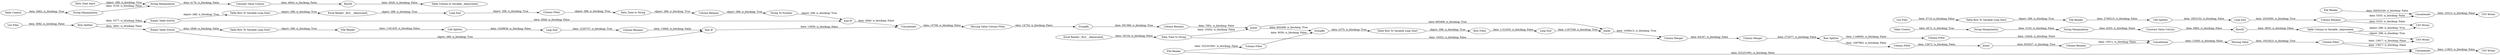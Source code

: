 digraph {
	"5819430975367632165_130" [label="Loop End"]
	"-54991179210479955_71" [label=Joiner]
	"-2844365009166459611_84" [label="Constant Value Column"]
	"-54991179210479955_178" [label="CSV Writer"]
	"7167032768347127068_58" [label="Date_Time to String"]
	"-54991179210479955_72" [label=Joiner]
	"-54991179210479955_180" [label=Concatenate]
	"7167032768347127068_11" [label="Loop End"]
	"-54991179210479955_69" [label="List Files"]
	"-2920953861055570077_70" [label="Cell Splitter"]
	"-2844365009166459611_83" [label=RowID]
	"-2844365009166459611_86" [label="String Manipulation"]
	"-2844365009166459611_88" [label="Constant Value Column"]
	"-54991179210479955_8" [label="Excel Reader _XLS_ _deprecated_"]
	"-54991179210479955_182" [label="Column Filter"]
	"-54991179210479955_124" [label=GroupBy]
	"-2844365009166459611_85" [label="Table Creator"]
	"-2844365009166459611_90" [label="Table Column to Variable _deprecated_"]
	"7167032768347127068_55" [label="Loop End"]
	"7167032768347127068_61" [label="String To Number"]
	"5819430975367632165_129" [label="Table Row To Variable Loop Start"]
	"7167032768347127068_47" [label="File Reader"]
	"7167032768347127068_59" [label="Column Rename"]
	"-2932990593359556023_74" [label="Column Filter"]
	"-2932990593359556023_135" [label="Row Splitter"]
	"-54991179210479955_125" [label="Column Rename"]
	"-54991179210479955_75" [label="CSV Writer"]
	"7167032768347127068_49" [label="Table Row To Variable Loop Start"]
	"7167032768347127068_23" [label="Table Row To Variable Loop Start"]
	"7167032768347127068_53" [label="Excel Reader _XLS_ _deprecated_"]
	"7167032768347127068_68" [label="Missing Value Column Filter"]
	"-2932990593359556023_139" [label="Column Filter"]
	"-2932990593359556023_138" [label="Column Rename"]
	"-2844365009166459611_81" [label="Table Creator"]
	"-2844365009166459611_79" [label="String Manipulation"]
	"-54991179210479955_167" [label="CSV Writer"]
	"5819430975367632165_128" [label="Row Filter"]
	"-54991179210479955_33" [label="Date_Time to String"]
	"7167032768347127068_66" [label="Empty Table Switch"]
	"7167032768347127068_56" [label=Concatenate]
	"7167032768347127068_57" [label="Column Filter"]
	"7167032768347127068_65" [label="End IF"]
	"-54991179210479955_138" [label="Missing Value"]
	"-2932990593359556023_133" [label="Column Merger"]
	"7167032768347127068_50" [label="Cell Splitter"]
	"-54991179210479955_181" [label="CSV Writer"]
	"-54991179210479955_76" [label="Date_Time Input"]
	"-2920953861055570077_11" [label="Loop End"]
	"-2920953861055570077_69" [label="File Reader"]
	"7167032768347127068_67" [label="Empty Table Switch"]
	"-2844365009166459611_89" [label=RowID]
	"-2920953861055570077_60" [label="Column Rename"]
	"-2844365009166459611_80" [label="Table Column to Variable _deprecated_"]
	"-54991179210479955_177" [label=Concatenate]
	"-54991179210479955_176" [label="File Reader"]
	"-2932990593359556023_132" [label="Column Merger"]
	"7167032768347127068_60" [label="Column Rename"]
	"-2920953861055570077_23" [label="Table Row To Variable Loop Start"]
	"5819430975367632165_126" [label=GroupBy]
	"-2932990593359556023_137" [label=Concatenate]
	"-2844365009166459611_82" [label="String Manipulation"]
	"-54991179210479955_139" [label="Column Filter"]
	"-2844365009166459611_87" [label="String Manipulation"]
	"-54991179210479955_165" [label="List Files"]
	"7167032768347127068_48" [label="Row Splitter"]
	"-2932990593359556023_136" [label=Joiner]
	"-54991179210479955_179" [label="File Reader"]
	"7167032768347127068_63" [label="End IF"]
	"-2844365009166459611_85" -> "-2844365009166459611_86" [label="data: 2672; is_blocking: True"]
	"7167032768347127068_53" -> "7167032768347127068_55" [label="object: 288; is_blocking: True"]
	"-54991179210479955_176" -> "-54991179210479955_182" [label="data: 322251991; is_blocking: False"]
	"-2844365009166459611_89" -> "-2844365009166459611_90" [label="data: 3655; is_blocking: False"]
	"-54991179210479955_69" -> "7167032768347127068_48" [label="data: 3682; is_blocking: False"]
	"7167032768347127068_67" -> "7167032768347127068_23" [label="data: 2846; is_blocking: False"]
	"-2932990593359556023_132" -> "-2932990593359556023_133" [label="data: 64187; is_blocking: False"]
	"-2920953861055570077_70" -> "-2920953861055570077_11" [label="data: 1853152; is_blocking: False"]
	"-54991179210479955_33" -> "-2932990593359556023_132" [label="data: 10202; is_blocking: False"]
	"-2844365009166459611_81" -> "-2844365009166459611_82" [label="data: 2662; is_blocking: True"]
	"-54991179210479955_8" -> "-54991179210479955_33" [label="data: 18134; is_blocking: False"]
	"7167032768347127068_55" -> "7167032768347127068_57" [label="object: 288; is_blocking: True"]
	"-2920953861055570077_60" -> "-54991179210479955_180" [label="data: 5335; is_blocking: False"]
	"-54991179210479955_139" -> "-54991179210479955_75" [label="data: 13617; is_blocking: False"]
	"-54991179210479955_72" -> "-2932990593359556023_132" [label="data: 1938413; is_blocking: True"]
	"7167032768347127068_66" -> "7167032768347127068_63" [label="data: 2846; is_blocking: False"]
	"-54991179210479955_71" -> "-54991179210479955_72" [label="data: 665468; is_blocking: True"]
	"-2844365009166459611_84" -> "-2844365009166459611_83" [label="data: 4844; is_blocking: False"]
	"-2844365009166459611_86" -> "-2844365009166459611_87" [label="data: 3155; is_blocking: False"]
	"7167032768347127068_23" -> "7167032768347127068_47" [label="object: 288; is_blocking: True"]
	"-2844365009166459611_88" -> "-2844365009166459611_89" [label="data: 4892; is_blocking: False"]
	"-54991179210479955_180" -> "-54991179210479955_181" [label="data: 10312; is_blocking: False"]
	"7167032768347127068_60" -> "7167032768347127068_65" [label="data: 13660; is_blocking: False"]
	"-2932990593359556023_139" -> "-2932990593359556023_137" [label="data: 14444; is_blocking: False"]
	"-54991179210479955_124" -> "-54991179210479955_125" [label="data: 581586; is_blocking: True"]
	"-54991179210479955_139" -> "-54991179210479955_177" [label="data: 13617; is_blocking: False"]
	"-54991179210479955_76" -> "-2844365009166459611_79" [label="object: 288; is_blocking: True"]
	"-54991179210479955_179" -> "-54991179210479955_180" [label="data: 50055249; is_blocking: False"]
	"5819430975367632165_130" -> "-54991179210479955_72" [label="data: 1167339; is_blocking: True"]
	"7167032768347127068_58" -> "7167032768347127068_59" [label="object: 288; is_blocking: True"]
	"5819430975367632165_126" -> "5819430975367632165_129" [label="data: 2375; is_blocking: True"]
	"-2932990593359556023_135" -> "-2932990593359556023_139" [label="data: 1146605; is_blocking: False"]
	"5819430975367632165_128" -> "5819430975367632165_130" [label="data: 1151935; is_blocking: False"]
	"7167032768347127068_56" -> "7167032768347127068_68" [label="data: 15706; is_blocking: False"]
	"-2844365009166459611_79" -> "-2844365009166459611_84" [label="data: 4176; is_blocking: False"]
	"7167032768347127068_57" -> "7167032768347127068_58" [label="object: 288; is_blocking: True"]
	"-2920953861055570077_69" -> "-2920953861055570077_70" [label="data: 2769215; is_blocking: False"]
	"7167032768347127068_61" -> "7167032768347127068_63" [label="object: 288; is_blocking: True"]
	"-2932990593359556023_133" -> "-2932990593359556023_135" [label="data: 272077; is_blocking: False"]
	"-2932990593359556023_74" -> "-2932990593359556023_136" [label="data: 12671; is_blocking: False"]
	"7167032768347127068_68" -> "-54991179210479955_124" [label="data: 14733; is_blocking: False"]
	"-2844365009166459611_90" -> "-54991179210479955_167" [label="object: 288; is_blocking: True"]
	"7167032768347127068_48" -> "7167032768347127068_67" [label="data: 3681; is_blocking: False"]
	"-2932990593359556023_136" -> "-2932990593359556023_138" [label="data: 835427; is_blocking: True"]
	"7167032768347127068_65" -> "7167032768347127068_56" [label="data: 13659; is_blocking: False"]
	"-54991179210479955_33" -> "-54991179210479955_71" [label="data: 10202; is_blocking: False"]
	"7167032768347127068_50" -> "7167032768347127068_11" [label="data: 1029836; is_blocking: False"]
	"-2844365009166459611_90" -> "-54991179210479955_75" [label="object: 288; is_blocking: True"]
	"7167032768347127068_49" -> "7167032768347127068_53" [label="object: 288; is_blocking: True"]
	"-54991179210479955_177" -> "-54991179210479955_178" [label="data: 11903; is_blocking: False"]
	"7167032768347127068_67" -> "7167032768347127068_65" [label="object: 288; is_blocking: True"]
	"-54991179210479955_182" -> "5819430975367632165_126" [label="data: 9030; is_blocking: False"]
	"-2920953861055570077_23" -> "-2920953861055570077_69" [label="object: 288; is_blocking: True"]
	"-2844365009166459611_82" -> "-2844365009166459611_79" [label="data: 3145; is_blocking: False"]
	"-2844365009166459611_83" -> "-2844365009166459611_80" [label="data: 3628; is_blocking: False"]
	"-2932990593359556023_135" -> "-2932990593359556023_74" [label="data: 1097983; is_blocking: False"]
	"-54991179210479955_125" -> "-54991179210479955_71" [label="data: 7091; is_blocking: False"]
	"-2920953861055570077_60" -> "-54991179210479955_167" [label="data: 5335; is_blocking: False"]
	"-2844365009166459611_87" -> "-2844365009166459611_88" [label="data: 4203; is_blocking: False"]
	"7167032768347127068_63" -> "7167032768347127068_56" [label="data: 2846; is_blocking: False"]
	"7167032768347127068_47" -> "7167032768347127068_50" [label="data: 1181435; is_blocking: False"]
	"7167032768347127068_59" -> "7167032768347127068_61" [label="object: 288; is_blocking: True"]
	"7167032768347127068_66" -> "7167032768347127068_49" [label="object: 288; is_blocking: True"]
	"-2920953861055570077_11" -> "-2920953861055570077_60" [label="data: 2524590; is_blocking: True"]
	"-54991179210479955_71" -> "5819430975367632165_126" [label="data: 665468; is_blocking: True"]
	"-2932990593359556023_137" -> "-54991179210479955_138" [label="data: 13263; is_blocking: False"]
	"7167032768347127068_48" -> "7167032768347127068_66" [label="data: 3377; is_blocking: False"]
	"-54991179210479955_165" -> "-2920953861055570077_23" [label="data: 3714; is_blocking: False"]
	"7167032768347127068_11" -> "7167032768347127068_60" [label="data: 1220737; is_blocking: True"]
	"-2932990593359556023_138" -> "-2932990593359556023_137" [label="data: 13011; is_blocking: False"]
	"-54991179210479955_176" -> "-54991179210479955_177" [label="data: 322251991; is_blocking: False"]
	"-54991179210479955_138" -> "-54991179210479955_139" [label="data: 1931623; is_blocking: True"]
	"5819430975367632165_129" -> "5819430975367632165_128" [label="object: 288; is_blocking: True"]
	rankdir=LR
}

